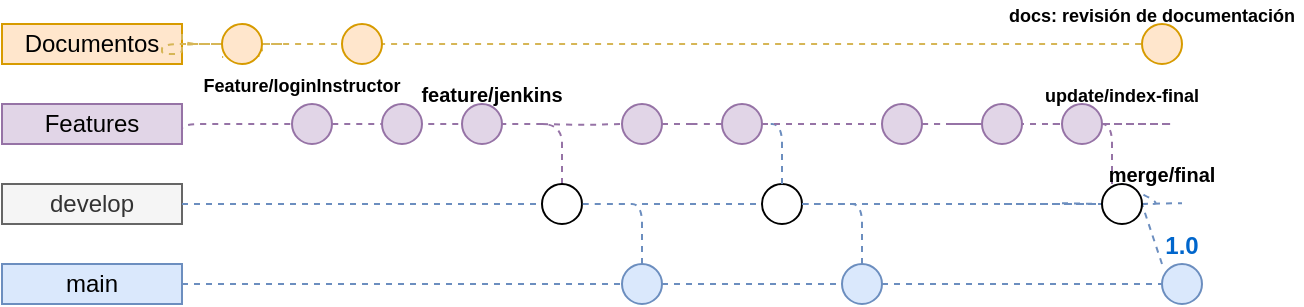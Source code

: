 <mxfile version="26.2.2">
  <diagram id="yPxyJZ8AM_hMuL3Unpa9" name="gitflow">
    <mxGraphModel dx="1474" dy="384" grid="1" gridSize="10" guides="1" tooltips="1" connect="1" arrows="1" fold="1" page="1" pageScale="1" pageWidth="850" pageHeight="1100" math="0" shadow="0">
      <root>
        <mxCell id="0" />
        <mxCell id="1" parent="0" />
        <mxCell id="22" value="|" style="edgeStyle=orthogonalEdgeStyle;rounded=1;orthogonalLoop=1;jettySize=auto;html=1;dashed=1;endArrow=none;endFill=0;fillColor=#e1d5e7;strokeColor=#9673a6;entryX=1;entryY=0.75;entryDx=0;entryDy=0;exitX=0.5;exitY=0;exitDx=0;exitDy=0;" parent="1" source="E7HR_DA_lCIZkNPOVF9v-210" target="E7HR_DA_lCIZkNPOVF9v-181" edge="1">
          <mxGeometry relative="1" as="geometry">
            <Array as="points">
              <mxPoint x="-310" y="80" />
              <mxPoint x="-500" y="80" />
            </Array>
            <mxPoint x="-310" y="90" as="sourcePoint" />
            <mxPoint x="10" y="230" as="targetPoint" />
          </mxGeometry>
        </mxCell>
        <mxCell id="4" value="1.0" style="ellipse;whiteSpace=wrap;html=1;aspect=fixed;fillColor=#dae8fc;strokeColor=#6c8ebf;fontStyle=1;labelPosition=center;verticalLabelPosition=top;align=center;verticalAlign=bottom;fontColor=#0066CC;" parent="1" vertex="1">
          <mxGeometry x="-10" y="150" width="20" height="20" as="geometry" />
        </mxCell>
        <mxCell id="7" value="main" style="text;html=1;strokeColor=#6c8ebf;fillColor=#dae8fc;align=center;verticalAlign=middle;whiteSpace=wrap;rounded=0;" parent="1" vertex="1">
          <mxGeometry x="-590" y="150" width="90" height="20" as="geometry" />
        </mxCell>
        <mxCell id="E7HR_DA_lCIZkNPOVF9v-179" value="develop" style="text;html=1;strokeColor=#666666;fillColor=#f5f5f5;align=center;verticalAlign=middle;whiteSpace=wrap;rounded=0;fontColor=#333333;" vertex="1" parent="1">
          <mxGeometry x="-590" y="110" width="90" height="20" as="geometry" />
        </mxCell>
        <mxCell id="E7HR_DA_lCIZkNPOVF9v-181" value="Features" style="text;html=1;strokeColor=#9673a6;fillColor=#e1d5e7;align=center;verticalAlign=middle;whiteSpace=wrap;rounded=0;" vertex="1" parent="1">
          <mxGeometry x="-590" y="70" width="90" height="20" as="geometry" />
        </mxCell>
        <mxCell id="E7HR_DA_lCIZkNPOVF9v-193" value="Documentos" style="text;html=1;strokeColor=#d79b00;fillColor=#ffe6cc;align=center;verticalAlign=middle;whiteSpace=wrap;rounded=0;" vertex="1" parent="1">
          <mxGeometry x="-590" y="30" width="90" height="20" as="geometry" />
        </mxCell>
        <mxCell id="E7HR_DA_lCIZkNPOVF9v-194" style="edgeStyle=orthogonalEdgeStyle;rounded=0;orthogonalLoop=1;jettySize=auto;html=1;exitX=0.5;exitY=1;exitDx=0;exitDy=0;" edge="1" parent="1" source="E7HR_DA_lCIZkNPOVF9v-179" target="E7HR_DA_lCIZkNPOVF9v-179">
          <mxGeometry relative="1" as="geometry" />
        </mxCell>
        <mxCell id="E7HR_DA_lCIZkNPOVF9v-205" value="" style="ellipse;whiteSpace=wrap;html=1;aspect=fixed;fillColor=#dae8fc;strokeColor=#6c8ebf;" vertex="1" parent="1">
          <mxGeometry x="-280" y="150" width="20" height="20" as="geometry" />
        </mxCell>
        <mxCell id="E7HR_DA_lCIZkNPOVF9v-201" value="" style="ellipse;whiteSpace=wrap;html=1;aspect=fixed;fillColor=#e1d5e7;strokeColor=#9673a6;" vertex="1" parent="1">
          <mxGeometry x="-445" y="70" width="20" height="20" as="geometry" />
        </mxCell>
        <mxCell id="E7HR_DA_lCIZkNPOVF9v-212" value="" style="edgeStyle=orthogonalEdgeStyle;rounded=1;orthogonalLoop=1;jettySize=auto;html=1;dashed=1;endArrow=none;endFill=0;fillColor=#fff2cc;strokeColor=#d6b656;exitX=1;exitY=0.25;exitDx=0;exitDy=0;entryX=0;entryY=0.825;entryDx=0;entryDy=0;entryPerimeter=0;" edge="1" parent="1" source="E7HR_DA_lCIZkNPOVF9v-193" target="E7HR_DA_lCIZkNPOVF9v-188">
          <mxGeometry relative="1" as="geometry">
            <Array as="points">
              <mxPoint x="-500" y="40" />
              <mxPoint x="-460" y="40" />
            </Array>
            <mxPoint x="-500" y="35" as="sourcePoint" />
            <mxPoint x="0.07" y="98.49" as="targetPoint" />
          </mxGeometry>
        </mxCell>
        <mxCell id="E7HR_DA_lCIZkNPOVF9v-215" value="" style="endArrow=none;dashed=1;html=1;fillColor=#dae8fc;strokeColor=#6c8ebf;exitX=1;exitY=0.5;exitDx=0;exitDy=0;" edge="1" parent="1" source="E7HR_DA_lCIZkNPOVF9v-179" target="E7HR_DA_lCIZkNPOVF9v-210">
          <mxGeometry width="50" height="50" relative="1" as="geometry">
            <mxPoint x="-500" y="120" as="sourcePoint" />
            <mxPoint x="-300" y="130" as="targetPoint" />
            <Array as="points" />
          </mxGeometry>
        </mxCell>
        <mxCell id="E7HR_DA_lCIZkNPOVF9v-210" value="" style="ellipse;whiteSpace=wrap;html=1;aspect=fixed;" vertex="1" parent="1">
          <mxGeometry x="-320" y="110" width="20" height="20" as="geometry" />
        </mxCell>
        <mxCell id="E7HR_DA_lCIZkNPOVF9v-217" value="" style="ellipse;whiteSpace=wrap;html=1;aspect=fixed;fillColor=#e1d5e7;strokeColor=#9673a6;" vertex="1" parent="1">
          <mxGeometry x="-400" y="70" width="20" height="20" as="geometry" />
        </mxCell>
        <mxCell id="E7HR_DA_lCIZkNPOVF9v-218" value="" style="ellipse;whiteSpace=wrap;html=1;aspect=fixed;fillColor=#e1d5e7;strokeColor=#9673a6;verticalAlign=top;fontStyle=1" vertex="1" parent="1">
          <mxGeometry x="-360" y="70" width="20" height="20" as="geometry" />
        </mxCell>
        <mxCell id="E7HR_DA_lCIZkNPOVF9v-220" value="" style="endArrow=none;dashed=1;html=1;fillColor=#dae8fc;strokeColor=#6c8ebf;entryX=0;entryY=0.5;entryDx=0;entryDy=0;" edge="1" parent="1" source="7" target="E7HR_DA_lCIZkNPOVF9v-205">
          <mxGeometry width="50" height="50" relative="1" as="geometry">
            <mxPoint x="-430" y="159" as="sourcePoint" />
            <mxPoint x="-370" y="159" as="targetPoint" />
          </mxGeometry>
        </mxCell>
        <mxCell id="E7HR_DA_lCIZkNPOVF9v-221" value="" style="endArrow=none;dashed=1;html=1;fillColor=#dae8fc;strokeColor=#6c8ebf;entryX=1;entryY=0.5;entryDx=0;entryDy=0;exitX=0.5;exitY=0;exitDx=0;exitDy=0;" edge="1" parent="1" source="E7HR_DA_lCIZkNPOVF9v-205" target="E7HR_DA_lCIZkNPOVF9v-210">
          <mxGeometry width="50" height="50" relative="1" as="geometry">
            <mxPoint x="-490" y="170" as="sourcePoint" />
            <mxPoint x="-290" y="170" as="targetPoint" />
            <Array as="points">
              <mxPoint x="-270" y="120" />
              <mxPoint x="-280" y="120" />
            </Array>
          </mxGeometry>
        </mxCell>
        <mxCell id="E7HR_DA_lCIZkNPOVF9v-222" value="" style="endArrow=none;dashed=1;html=1;fillColor=#dae8fc;strokeColor=#6c8ebf;entryX=0;entryY=0.5;entryDx=0;entryDy=0;" edge="1" parent="1" source="E7HR_DA_lCIZkNPOVF9v-256" target="4">
          <mxGeometry width="50" height="50" relative="1" as="geometry">
            <mxPoint x="-260" y="160" as="sourcePoint" />
            <mxPoint x="-40" y="160" as="targetPoint" />
          </mxGeometry>
        </mxCell>
        <mxCell id="E7HR_DA_lCIZkNPOVF9v-223" value="" style="edgeStyle=orthogonalEdgeStyle;rounded=1;orthogonalLoop=1;jettySize=auto;html=1;dashed=1;endArrow=none;endFill=0;fillColor=#fff2cc;strokeColor=#d6b656;" edge="1" parent="1" source="E7HR_DA_lCIZkNPOVF9v-245">
          <mxGeometry relative="1" as="geometry">
            <Array as="points">
              <mxPoint x="-20" y="40" />
              <mxPoint x="-20" y="40" />
            </Array>
            <mxPoint x="-450" y="40" as="sourcePoint" />
            <mxPoint y="40" as="targetPoint" />
          </mxGeometry>
        </mxCell>
        <mxCell id="E7HR_DA_lCIZkNPOVF9v-226" style="edgeStyle=orthogonalEdgeStyle;rounded=1;orthogonalLoop=1;jettySize=auto;html=1;dashed=1;endArrow=none;endFill=0;fillColor=#e1d5e7;strokeColor=#9673a6;" edge="1" parent="1" source="E7HR_DA_lCIZkNPOVF9v-251">
          <mxGeometry relative="1" as="geometry">
            <Array as="points">
              <mxPoint y="80" />
            </Array>
            <mxPoint x="-320" y="80" as="sourcePoint" />
            <mxPoint x="-40" y="80" as="targetPoint" />
          </mxGeometry>
        </mxCell>
        <mxCell id="E7HR_DA_lCIZkNPOVF9v-229" value="" style="endArrow=none;dashed=1;html=1;fillColor=#dae8fc;strokeColor=#6c8ebf;exitX=1;exitY=0.5;exitDx=0;exitDy=0;" edge="1" parent="1" source="E7HR_DA_lCIZkNPOVF9v-228">
          <mxGeometry width="50" height="50" relative="1" as="geometry">
            <mxPoint x="-270" y="120" as="sourcePoint" />
            <mxPoint x="-90" y="120" as="targetPoint" />
            <Array as="points" />
          </mxGeometry>
        </mxCell>
        <mxCell id="E7HR_DA_lCIZkNPOVF9v-236" value="" style="endArrow=none;dashed=1;html=1;fillColor=#dae8fc;strokeColor=#6c8ebf;exitX=1;exitY=0.5;exitDx=0;exitDy=0;" edge="1" parent="1" target="E7HR_DA_lCIZkNPOVF9v-227">
          <mxGeometry width="50" height="50" relative="1" as="geometry">
            <mxPoint x="-270" y="120" as="sourcePoint" />
            <mxPoint x="-90" y="120" as="targetPoint" />
            <Array as="points" />
          </mxGeometry>
        </mxCell>
        <mxCell id="E7HR_DA_lCIZkNPOVF9v-227" value="" style="ellipse;whiteSpace=wrap;html=1;aspect=fixed;" vertex="1" parent="1">
          <mxGeometry x="-210" y="110" width="20" height="20" as="geometry" />
        </mxCell>
        <mxCell id="E7HR_DA_lCIZkNPOVF9v-238" value="" style="edgeStyle=orthogonalEdgeStyle;rounded=1;orthogonalLoop=1;jettySize=auto;html=1;dashed=1;endArrow=none;endFill=0;fillColor=#e1d5e7;strokeColor=#9673a6;" edge="1" parent="1" target="E7HR_DA_lCIZkNPOVF9v-237">
          <mxGeometry relative="1" as="geometry">
            <Array as="points" />
            <mxPoint x="-320" y="80" as="sourcePoint" />
            <mxPoint y="90" as="targetPoint" />
          </mxGeometry>
        </mxCell>
        <mxCell id="E7HR_DA_lCIZkNPOVF9v-237" value="" style="ellipse;whiteSpace=wrap;html=1;aspect=fixed;fillColor=#e1d5e7;strokeColor=#9673a6;" vertex="1" parent="1">
          <mxGeometry x="-280" y="70" width="20" height="20" as="geometry" />
        </mxCell>
        <mxCell id="E7HR_DA_lCIZkNPOVF9v-243" value="" style="edgeStyle=orthogonalEdgeStyle;rounded=1;orthogonalLoop=1;jettySize=auto;html=1;dashed=1;endArrow=none;endFill=0;fillColor=#e1d5e7;strokeColor=#9673a6;" edge="1" parent="1" source="E7HR_DA_lCIZkNPOVF9v-237" target="E7HR_DA_lCIZkNPOVF9v-242">
          <mxGeometry relative="1" as="geometry">
            <Array as="points" />
            <mxPoint x="-240" y="80" as="sourcePoint" />
            <mxPoint y="90" as="targetPoint" />
          </mxGeometry>
        </mxCell>
        <mxCell id="E7HR_DA_lCIZkNPOVF9v-245" value="" style="ellipse;whiteSpace=wrap;html=1;aspect=fixed;fillColor=#ffe6cc;strokeColor=#d79b00;" vertex="1" parent="1">
          <mxGeometry x="-20" y="30" width="20" height="20" as="geometry" />
        </mxCell>
        <mxCell id="E7HR_DA_lCIZkNPOVF9v-247" value="" style="endArrow=none;dashed=1;html=1;fillColor=#dae8fc;strokeColor=#6c8ebf;exitX=1;exitY=0.5;exitDx=0;exitDy=0;" edge="1" parent="1" source="E7HR_DA_lCIZkNPOVF9v-227" target="E7HR_DA_lCIZkNPOVF9v-228">
          <mxGeometry width="50" height="50" relative="1" as="geometry">
            <mxPoint x="-180" y="120" as="sourcePoint" />
            <mxPoint x="-90" y="120" as="targetPoint" />
            <Array as="points" />
          </mxGeometry>
        </mxCell>
        <mxCell id="E7HR_DA_lCIZkNPOVF9v-250" value="" style="edgeStyle=orthogonalEdgeStyle;rounded=1;orthogonalLoop=1;jettySize=auto;html=1;dashed=1;endArrow=none;endFill=0;fillColor=#e1d5e7;strokeColor=#9673a6;" edge="1" parent="1" source="E7HR_DA_lCIZkNPOVF9v-251" target="E7HR_DA_lCIZkNPOVF9v-249">
          <mxGeometry relative="1" as="geometry">
            <Array as="points" />
            <mxPoint x="-210" y="80" as="sourcePoint" />
            <mxPoint y="90" as="targetPoint" />
          </mxGeometry>
        </mxCell>
        <mxCell id="E7HR_DA_lCIZkNPOVF9v-249" value="" style="ellipse;whiteSpace=wrap;html=1;aspect=fixed;fillColor=#e1d5e7;strokeColor=#9673a6;" vertex="1" parent="1">
          <mxGeometry x="-100" y="70" width="20" height="20" as="geometry" />
        </mxCell>
        <mxCell id="E7HR_DA_lCIZkNPOVF9v-252" value="" style="edgeStyle=orthogonalEdgeStyle;rounded=1;orthogonalLoop=1;jettySize=auto;html=1;dashed=1;endArrow=none;endFill=0;fillColor=#e1d5e7;strokeColor=#9673a6;" edge="1" parent="1" source="E7HR_DA_lCIZkNPOVF9v-249" target="E7HR_DA_lCIZkNPOVF9v-251">
          <mxGeometry relative="1" as="geometry">
            <Array as="points" />
            <mxPoint x="-180" y="80" as="sourcePoint" />
            <mxPoint y="90" as="targetPoint" />
          </mxGeometry>
        </mxCell>
        <mxCell id="E7HR_DA_lCIZkNPOVF9v-253" value="" style="endArrow=none;dashed=1;html=1;fillColor=#dae8fc;strokeColor=#6c8ebf;exitX=1;exitY=0.5;exitDx=0;exitDy=0;" edge="1" parent="1" source="E7HR_DA_lCIZkNPOVF9v-228">
          <mxGeometry width="50" height="50" relative="1" as="geometry">
            <mxPoint x="-60" y="119.58" as="sourcePoint" />
            <mxPoint y="119.58" as="targetPoint" />
            <Array as="points" />
          </mxGeometry>
        </mxCell>
        <mxCell id="E7HR_DA_lCIZkNPOVF9v-255" value="" style="endArrow=none;dashed=1;html=1;fillColor=#e1d5e7;strokeColor=#9673a6;entryX=1;entryY=0.5;entryDx=0;entryDy=0;exitX=0.5;exitY=0;exitDx=0;exitDy=0;" edge="1" parent="1">
          <mxGeometry width="50" height="50" relative="1" as="geometry">
            <mxPoint x="-35" y="110" as="sourcePoint" />
            <mxPoint x="-65" y="80" as="targetPoint" />
            <Array as="points">
              <mxPoint x="-35" y="80" />
              <mxPoint x="-45" y="80" />
            </Array>
          </mxGeometry>
        </mxCell>
        <mxCell id="E7HR_DA_lCIZkNPOVF9v-257" value="" style="endArrow=none;dashed=1;html=1;fillColor=#dae8fc;strokeColor=#6c8ebf;entryX=0;entryY=0.5;entryDx=0;entryDy=0;" edge="1" parent="1" target="E7HR_DA_lCIZkNPOVF9v-256">
          <mxGeometry width="50" height="50" relative="1" as="geometry">
            <mxPoint x="-260" y="160" as="sourcePoint" />
            <mxPoint x="-20" y="160" as="targetPoint" />
          </mxGeometry>
        </mxCell>
        <mxCell id="E7HR_DA_lCIZkNPOVF9v-256" value="" style="ellipse;whiteSpace=wrap;html=1;aspect=fixed;fillColor=#dae8fc;strokeColor=#6c8ebf;" vertex="1" parent="1">
          <mxGeometry x="-170" y="150" width="20" height="20" as="geometry" />
        </mxCell>
        <mxCell id="E7HR_DA_lCIZkNPOVF9v-259" value="" style="endArrow=none;dashed=1;html=1;fillColor=#dae8fc;strokeColor=#6c8ebf;entryX=1;entryY=0.5;entryDx=0;entryDy=0;exitX=0.5;exitY=0;exitDx=0;exitDy=0;" edge="1" parent="1">
          <mxGeometry width="50" height="50" relative="1" as="geometry">
            <mxPoint x="-200" y="110" as="sourcePoint" />
            <mxPoint x="-230" y="80" as="targetPoint" />
            <Array as="points">
              <mxPoint x="-200" y="80" />
              <mxPoint x="-210" y="80" />
            </Array>
          </mxGeometry>
        </mxCell>
        <mxCell id="E7HR_DA_lCIZkNPOVF9v-242" value="" style="ellipse;whiteSpace=wrap;html=1;aspect=fixed;fillColor=#e1d5e7;strokeColor=#9673a6;" vertex="1" parent="1">
          <mxGeometry x="-230" y="70" width="20" height="20" as="geometry" />
        </mxCell>
        <mxCell id="E7HR_DA_lCIZkNPOVF9v-261" value="" style="edgeStyle=orthogonalEdgeStyle;rounded=1;orthogonalLoop=1;jettySize=auto;html=1;dashed=1;endArrow=none;endFill=0;fillColor=#e1d5e7;strokeColor=#9673a6;" edge="1" parent="1" source="E7HR_DA_lCIZkNPOVF9v-242" target="E7HR_DA_lCIZkNPOVF9v-251">
          <mxGeometry relative="1" as="geometry">
            <Array as="points" />
            <mxPoint x="-210" y="80" as="sourcePoint" />
            <mxPoint x="-100" y="80" as="targetPoint" />
          </mxGeometry>
        </mxCell>
        <mxCell id="E7HR_DA_lCIZkNPOVF9v-251" value="" style="ellipse;whiteSpace=wrap;html=1;aspect=fixed;fillColor=#e1d5e7;strokeColor=#9673a6;" vertex="1" parent="1">
          <mxGeometry x="-150" y="70" width="20" height="20" as="geometry" />
        </mxCell>
        <mxCell id="E7HR_DA_lCIZkNPOVF9v-263" value="" style="endArrow=none;dashed=1;html=1;fillColor=#dae8fc;strokeColor=#6c8ebf;entryX=1;entryY=0.5;entryDx=0;entryDy=0;exitX=0.5;exitY=0;exitDx=0;exitDy=0;" edge="1" parent="1" source="E7HR_DA_lCIZkNPOVF9v-228">
          <mxGeometry width="50" height="50" relative="1" as="geometry">
            <mxPoint x="-10" y="150" as="sourcePoint" />
            <mxPoint x="-40" y="120" as="targetPoint" />
            <Array as="points">
              <mxPoint x="-10" y="120" />
              <mxPoint x="-20" y="120" />
            </Array>
          </mxGeometry>
        </mxCell>
        <mxCell id="E7HR_DA_lCIZkNPOVF9v-266" value="&lt;font style=&quot;font-size: 10px;&quot;&gt;&lt;b style=&quot;&quot;&gt;feature/jenkins&lt;/b&gt;&lt;/font&gt;" style="text;html=1;align=center;verticalAlign=middle;whiteSpace=wrap;rounded=0;" vertex="1" parent="1">
          <mxGeometry x="-350" y="60" width="10" height="10" as="geometry" />
        </mxCell>
        <mxCell id="E7HR_DA_lCIZkNPOVF9v-270" value="&lt;font style=&quot;font-size: 9px;&quot;&gt;&lt;b style=&quot;&quot;&gt;Feature/loginInstructor&lt;/b&gt;&lt;/font&gt;" style="text;html=1;align=center;verticalAlign=middle;whiteSpace=wrap;rounded=0;" vertex="1" parent="1">
          <mxGeometry x="-445" y="50" width="10" height="20" as="geometry" />
        </mxCell>
        <mxCell id="E7HR_DA_lCIZkNPOVF9v-271" value="" style="endArrow=none;dashed=1;html=1;fillColor=#dae8fc;strokeColor=#6c8ebf;exitX=1;exitY=0.5;exitDx=0;exitDy=0;" edge="1" parent="1" target="E7HR_DA_lCIZkNPOVF9v-228">
          <mxGeometry width="50" height="50" relative="1" as="geometry">
            <mxPoint x="-60" y="119.58" as="sourcePoint" />
            <mxPoint y="119.58" as="targetPoint" />
            <Array as="points" />
          </mxGeometry>
        </mxCell>
        <mxCell id="E7HR_DA_lCIZkNPOVF9v-272" value="" style="endArrow=none;dashed=1;html=1;fillColor=#dae8fc;strokeColor=#6c8ebf;entryX=1;entryY=0.5;entryDx=0;entryDy=0;exitX=0.5;exitY=0;exitDx=0;exitDy=0;" edge="1" parent="1">
          <mxGeometry width="50" height="50" relative="1" as="geometry">
            <mxPoint x="-160" y="150" as="sourcePoint" />
            <mxPoint x="-190" y="120" as="targetPoint" />
            <Array as="points">
              <mxPoint x="-160" y="120" />
              <mxPoint x="-170" y="120" />
            </Array>
          </mxGeometry>
        </mxCell>
        <mxCell id="E7HR_DA_lCIZkNPOVF9v-273" value="" style="ellipse;whiteSpace=wrap;html=1;aspect=fixed;fillColor=#e1d5e7;strokeColor=#9673a6;" vertex="1" parent="1">
          <mxGeometry x="-60" y="70" width="20" height="20" as="geometry" />
        </mxCell>
        <mxCell id="E7HR_DA_lCIZkNPOVF9v-275" value="&lt;font style=&quot;font-size: 9px;&quot;&gt;&lt;b&gt;update/index-final&lt;/b&gt;&lt;/font&gt;" style="text;html=1;align=center;verticalAlign=middle;whiteSpace=wrap;rounded=0;" vertex="1" parent="1">
          <mxGeometry x="-75" y="60" width="90" height="10" as="geometry" />
        </mxCell>
        <mxCell id="E7HR_DA_lCIZkNPOVF9v-276" value="" style="endArrow=none;dashed=1;html=1;fillColor=#dae8fc;strokeColor=#6c8ebf;entryX=1;entryY=0.5;entryDx=0;entryDy=0;exitX=0.5;exitY=0;exitDx=0;exitDy=0;" edge="1" parent="1" target="E7HR_DA_lCIZkNPOVF9v-228">
          <mxGeometry width="50" height="50" relative="1" as="geometry">
            <mxPoint x="-10" y="150" as="sourcePoint" />
            <mxPoint x="-40" y="120" as="targetPoint" />
            <Array as="points" />
          </mxGeometry>
        </mxCell>
        <mxCell id="E7HR_DA_lCIZkNPOVF9v-228" value="" style="ellipse;whiteSpace=wrap;html=1;aspect=fixed;" vertex="1" parent="1">
          <mxGeometry x="-40" y="110" width="20" height="20" as="geometry" />
        </mxCell>
        <mxCell id="E7HR_DA_lCIZkNPOVF9v-278" value="&lt;b style=&quot;&quot;&gt;&lt;font style=&quot;font-size: 9px;&quot;&gt;docs: revisión de documentación&lt;/font&gt;&lt;/b&gt;" style="text;html=1;align=center;verticalAlign=middle;whiteSpace=wrap;rounded=0;" vertex="1" parent="1">
          <mxGeometry x="-90" y="20" width="150" height="10" as="geometry" />
        </mxCell>
        <mxCell id="E7HR_DA_lCIZkNPOVF9v-246" value="" style="edgeStyle=orthogonalEdgeStyle;rounded=1;orthogonalLoop=1;jettySize=auto;html=1;dashed=1;endArrow=none;endFill=0;fillColor=#fff2cc;strokeColor=#d6b656;" edge="1" parent="1" target="E7HR_DA_lCIZkNPOVF9v-245">
          <mxGeometry relative="1" as="geometry">
            <Array as="points">
              <mxPoint x="-510" y="40" />
              <mxPoint x="-510" y="45" />
              <mxPoint x="-500" y="45" />
              <mxPoint x="-500" y="40" />
            </Array>
            <mxPoint x="-450" y="40" as="sourcePoint" />
            <mxPoint y="40" as="targetPoint" />
          </mxGeometry>
        </mxCell>
        <mxCell id="E7HR_DA_lCIZkNPOVF9v-188" value="" style="ellipse;whiteSpace=wrap;html=1;aspect=fixed;fillColor=#ffe6cc;strokeColor=#d79b00;" vertex="1" parent="1">
          <mxGeometry x="-480" y="30" width="20" height="20" as="geometry" />
        </mxCell>
        <mxCell id="E7HR_DA_lCIZkNPOVF9v-198" value="" style="ellipse;whiteSpace=wrap;html=1;aspect=fixed;fillColor=#ffe6cc;strokeColor=#d79b00;" vertex="1" parent="1">
          <mxGeometry x="-420" y="30" width="20" height="20" as="geometry" />
        </mxCell>
        <mxCell id="E7HR_DA_lCIZkNPOVF9v-280" value="&lt;b style=&quot;&quot;&gt;&lt;font style=&quot;font-size: 10px;&quot;&gt;merge/final&lt;/font&gt;&lt;/b&gt;" style="text;html=1;align=center;verticalAlign=middle;whiteSpace=wrap;rounded=0;" vertex="1" parent="1">
          <mxGeometry x="-40" y="100" width="60" height="10" as="geometry" />
        </mxCell>
      </root>
    </mxGraphModel>
  </diagram>
</mxfile>
